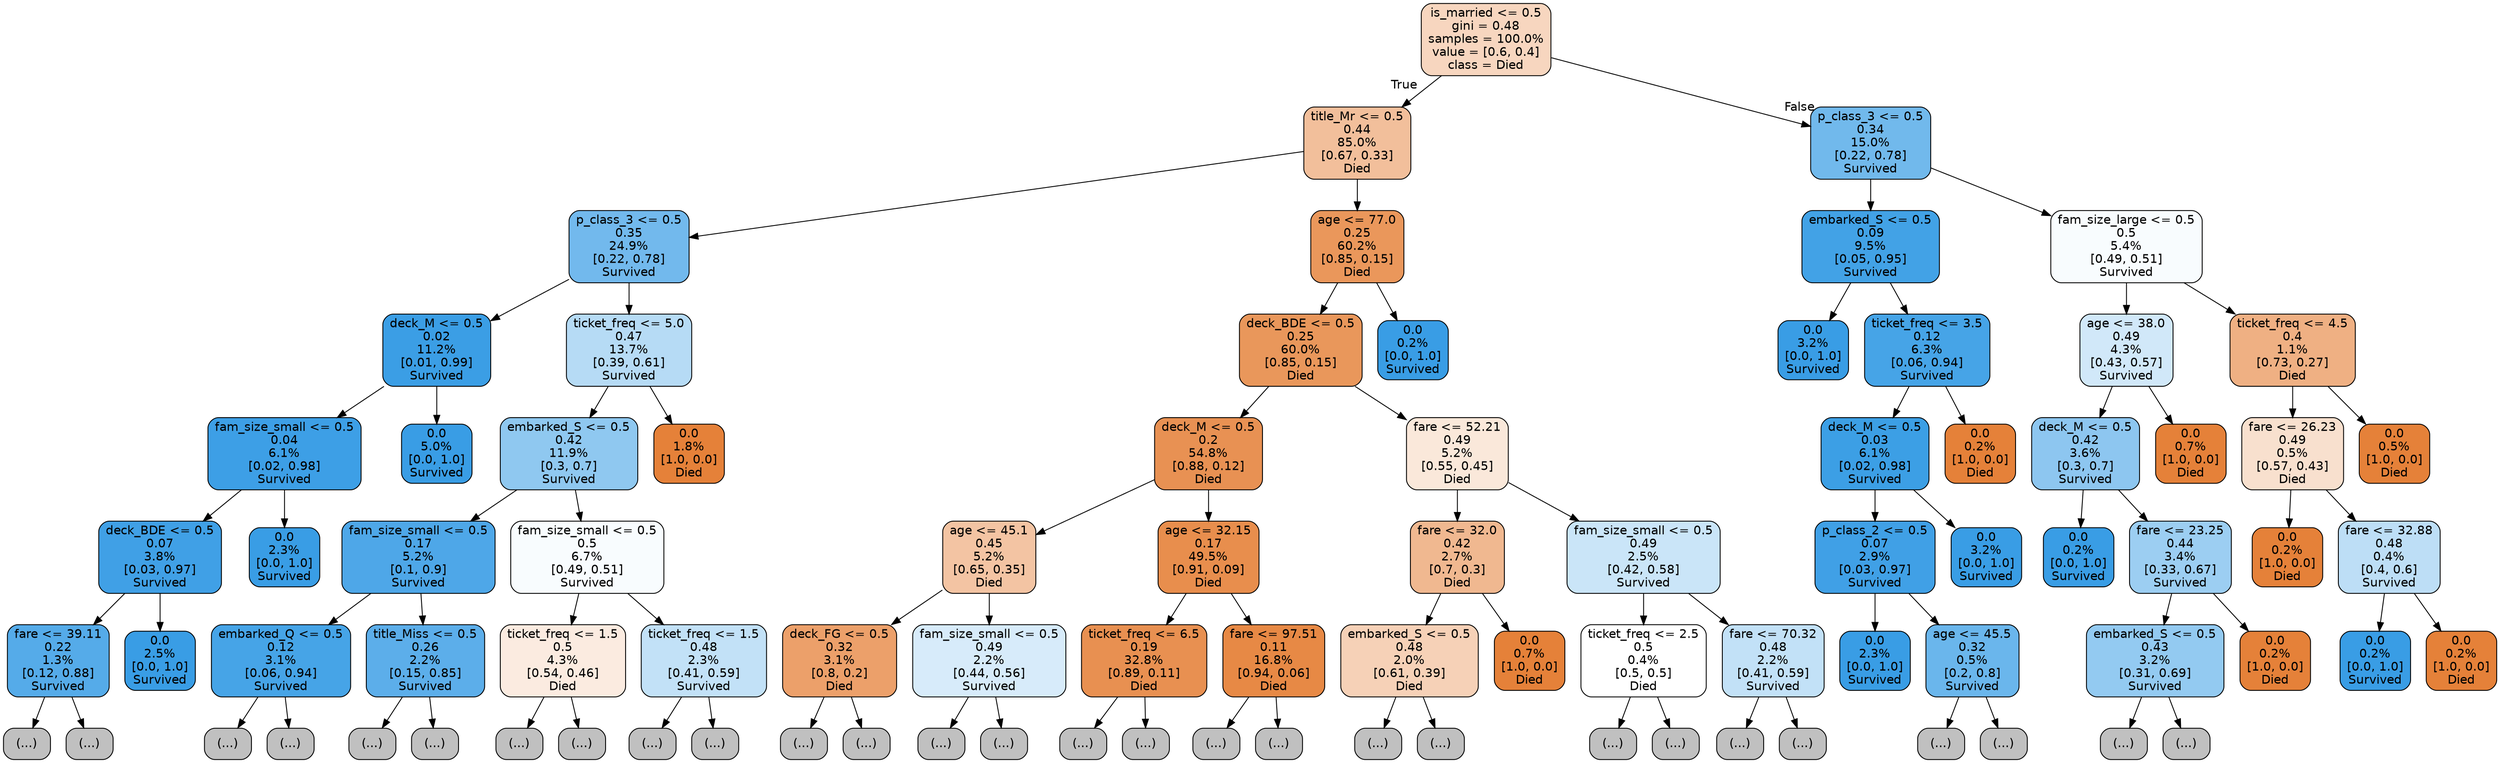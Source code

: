 digraph Tree {
node [shape=box, style="filled, rounded", color="black", fontname=helvetica] ;
edge [fontname=helvetica] ;
0 [label="is_married <= 0.5\ngini = 0.48\nsamples = 100.0%\nvalue = [0.6, 0.4]\nclass = Died", fillcolor="#f7d6bf"] ;
1 [label="title_Mr <= 0.5\n0.44\n85.0%\n[0.67, 0.33]\nDied", fillcolor="#f2bf9b"] ;
0 -> 1 [labeldistance=2.5, labelangle=45, headlabel="True"] ;
2 [label="p_class_3 <= 0.5\n0.35\n24.9%\n[0.22, 0.78]\nSurvived", fillcolor="#72b9ed"] ;
1 -> 2 ;
3 [label="deck_M <= 0.5\n0.02\n11.2%\n[0.01, 0.99]\nSurvived", fillcolor="#3b9ee5"] ;
2 -> 3 ;
4 [label="fam_size_small <= 0.5\n0.04\n6.1%\n[0.02, 0.98]\nSurvived", fillcolor="#3d9fe6"] ;
3 -> 4 ;
5 [label="deck_BDE <= 0.5\n0.07\n3.8%\n[0.03, 0.97]\nSurvived", fillcolor="#40a0e6"] ;
4 -> 5 ;
6 [label="fare <= 39.11\n0.22\n1.3%\n[0.12, 0.88]\nSurvived", fillcolor="#55abe9"] ;
5 -> 6 ;
7 [label="(...)", fillcolor="#C0C0C0"] ;
6 -> 7 ;
10 [label="(...)", fillcolor="#C0C0C0"] ;
6 -> 10 ;
11 [label="0.0\n2.5%\n[0.0, 1.0]\nSurvived", fillcolor="#399de5"] ;
5 -> 11 ;
12 [label="0.0\n2.3%\n[0.0, 1.0]\nSurvived", fillcolor="#399de5"] ;
4 -> 12 ;
13 [label="0.0\n5.0%\n[0.0, 1.0]\nSurvived", fillcolor="#399de5"] ;
3 -> 13 ;
14 [label="ticket_freq <= 5.0\n0.47\n13.7%\n[0.39, 0.61]\nSurvived", fillcolor="#b6dbf5"] ;
2 -> 14 ;
15 [label="embarked_S <= 0.5\n0.42\n11.9%\n[0.3, 0.7]\nSurvived", fillcolor="#8fc8f0"] ;
14 -> 15 ;
16 [label="fam_size_small <= 0.5\n0.17\n5.2%\n[0.1, 0.9]\nSurvived", fillcolor="#4ea7e8"] ;
15 -> 16 ;
17 [label="embarked_Q <= 0.5\n0.12\n3.1%\n[0.06, 0.94]\nSurvived", fillcolor="#46a4e7"] ;
16 -> 17 ;
18 [label="(...)", fillcolor="#C0C0C0"] ;
17 -> 18 ;
19 [label="(...)", fillcolor="#C0C0C0"] ;
17 -> 19 ;
32 [label="title_Miss <= 0.5\n0.26\n2.2%\n[0.15, 0.85]\nSurvived", fillcolor="#5caeea"] ;
16 -> 32 ;
33 [label="(...)", fillcolor="#C0C0C0"] ;
32 -> 33 ;
34 [label="(...)", fillcolor="#C0C0C0"] ;
32 -> 34 ;
45 [label="fam_size_small <= 0.5\n0.5\n6.7%\n[0.49, 0.51]\nSurvived", fillcolor="#f8fcfe"] ;
15 -> 45 ;
46 [label="ticket_freq <= 1.5\n0.5\n4.3%\n[0.54, 0.46]\nDied", fillcolor="#fbebe0"] ;
45 -> 46 ;
47 [label="(...)", fillcolor="#C0C0C0"] ;
46 -> 47 ;
60 [label="(...)", fillcolor="#C0C0C0"] ;
46 -> 60 ;
73 [label="ticket_freq <= 1.5\n0.48\n2.3%\n[0.41, 0.59]\nSurvived", fillcolor="#c2e1f7"] ;
45 -> 73 ;
74 [label="(...)", fillcolor="#C0C0C0"] ;
73 -> 74 ;
77 [label="(...)", fillcolor="#C0C0C0"] ;
73 -> 77 ;
80 [label="0.0\n1.8%\n[1.0, 0.0]\nDied", fillcolor="#e58139"] ;
14 -> 80 ;
81 [label="age <= 77.0\n0.25\n60.2%\n[0.85, 0.15]\nDied", fillcolor="#ea975b"] ;
1 -> 81 ;
82 [label="deck_BDE <= 0.5\n0.25\n60.0%\n[0.85, 0.15]\nDied", fillcolor="#e9975b"] ;
81 -> 82 ;
83 [label="deck_M <= 0.5\n0.2\n54.8%\n[0.88, 0.12]\nDied", fillcolor="#e89153"] ;
82 -> 83 ;
84 [label="age <= 45.1\n0.45\n5.2%\n[0.65, 0.35]\nDied", fillcolor="#f3c4a3"] ;
83 -> 84 ;
85 [label="deck_FG <= 0.5\n0.32\n3.1%\n[0.8, 0.2]\nDied", fillcolor="#eca06a"] ;
84 -> 85 ;
86 [label="(...)", fillcolor="#C0C0C0"] ;
85 -> 86 ;
95 [label="(...)", fillcolor="#C0C0C0"] ;
85 -> 95 ;
106 [label="fam_size_small <= 0.5\n0.49\n2.2%\n[0.44, 0.56]\nSurvived", fillcolor="#d7ebfa"] ;
84 -> 106 ;
107 [label="(...)", fillcolor="#C0C0C0"] ;
106 -> 107 ;
122 [label="(...)", fillcolor="#C0C0C0"] ;
106 -> 122 ;
125 [label="age <= 32.15\n0.17\n49.5%\n[0.91, 0.09]\nDied", fillcolor="#e88e4d"] ;
83 -> 125 ;
126 [label="ticket_freq <= 6.5\n0.19\n32.8%\n[0.89, 0.11]\nDied", fillcolor="#e89051"] ;
125 -> 126 ;
127 [label="(...)", fillcolor="#C0C0C0"] ;
126 -> 127 ;
238 [label="(...)", fillcolor="#C0C0C0"] ;
126 -> 238 ;
239 [label="fare <= 97.51\n0.11\n16.8%\n[0.94, 0.06]\nDied", fillcolor="#e78945"] ;
125 -> 239 ;
240 [label="(...)", fillcolor="#C0C0C0"] ;
239 -> 240 ;
277 [label="(...)", fillcolor="#C0C0C0"] ;
239 -> 277 ;
278 [label="fare <= 52.21\n0.49\n5.2%\n[0.55, 0.45]\nDied", fillcolor="#fae8da"] ;
82 -> 278 ;
279 [label="fare <= 32.0\n0.42\n2.7%\n[0.7, 0.3]\nDied", fillcolor="#f0b890"] ;
278 -> 279 ;
280 [label="embarked_S <= 0.5\n0.48\n2.0%\n[0.61, 0.39]\nDied", fillcolor="#f6d1b7"] ;
279 -> 280 ;
281 [label="(...)", fillcolor="#C0C0C0"] ;
280 -> 281 ;
284 [label="(...)", fillcolor="#C0C0C0"] ;
280 -> 284 ;
291 [label="0.0\n0.7%\n[1.0, 0.0]\nDied", fillcolor="#e58139"] ;
279 -> 291 ;
292 [label="fam_size_small <= 0.5\n0.49\n2.5%\n[0.42, 0.58]\nSurvived", fillcolor="#cae5f8"] ;
278 -> 292 ;
293 [label="ticket_freq <= 2.5\n0.5\n0.4%\n[0.5, 0.5]\nDied", fillcolor="#ffffff"] ;
292 -> 293 ;
294 [label="(...)", fillcolor="#C0C0C0"] ;
293 -> 294 ;
295 [label="(...)", fillcolor="#C0C0C0"] ;
293 -> 295 ;
296 [label="fare <= 70.32\n0.48\n2.2%\n[0.41, 0.59]\nSurvived", fillcolor="#c2e1f7"] ;
292 -> 296 ;
297 [label="(...)", fillcolor="#C0C0C0"] ;
296 -> 297 ;
304 [label="(...)", fillcolor="#C0C0C0"] ;
296 -> 304 ;
309 [label="0.0\n0.2%\n[0.0, 1.0]\nSurvived", fillcolor="#399de5"] ;
81 -> 309 ;
310 [label="p_class_3 <= 0.5\n0.34\n15.0%\n[0.22, 0.78]\nSurvived", fillcolor="#71b9ec"] ;
0 -> 310 [labeldistance=2.5, labelangle=-45, headlabel="False"] ;
311 [label="embarked_S <= 0.5\n0.09\n9.5%\n[0.05, 0.95]\nSurvived", fillcolor="#42a2e6"] ;
310 -> 311 ;
312 [label="0.0\n3.2%\n[0.0, 1.0]\nSurvived", fillcolor="#399de5"] ;
311 -> 312 ;
313 [label="ticket_freq <= 3.5\n0.12\n6.3%\n[0.06, 0.94]\nSurvived", fillcolor="#46a4e7"] ;
311 -> 313 ;
314 [label="deck_M <= 0.5\n0.03\n6.1%\n[0.02, 0.98]\nSurvived", fillcolor="#3c9fe5"] ;
313 -> 314 ;
315 [label="p_class_2 <= 0.5\n0.07\n2.9%\n[0.03, 0.97]\nSurvived", fillcolor="#40a0e6"] ;
314 -> 315 ;
316 [label="0.0\n2.3%\n[0.0, 1.0]\nSurvived", fillcolor="#399de5"] ;
315 -> 316 ;
317 [label="age <= 45.5\n0.32\n0.5%\n[0.2, 0.8]\nSurvived", fillcolor="#6ab6ec"] ;
315 -> 317 ;
318 [label="(...)", fillcolor="#C0C0C0"] ;
317 -> 318 ;
319 [label="(...)", fillcolor="#C0C0C0"] ;
317 -> 319 ;
320 [label="0.0\n3.2%\n[0.0, 1.0]\nSurvived", fillcolor="#399de5"] ;
314 -> 320 ;
321 [label="0.0\n0.2%\n[1.0, 0.0]\nDied", fillcolor="#e58139"] ;
313 -> 321 ;
322 [label="fam_size_large <= 0.5\n0.5\n5.4%\n[0.49, 0.51]\nSurvived", fillcolor="#f8fcfe"] ;
310 -> 322 ;
323 [label="age <= 38.0\n0.49\n4.3%\n[0.43, 0.57]\nSurvived", fillcolor="#d1e8f9"] ;
322 -> 323 ;
324 [label="deck_M <= 0.5\n0.42\n3.6%\n[0.3, 0.7]\nSurvived", fillcolor="#8dc6f0"] ;
323 -> 324 ;
325 [label="0.0\n0.2%\n[0.0, 1.0]\nSurvived", fillcolor="#399de5"] ;
324 -> 325 ;
326 [label="fare <= 23.25\n0.44\n3.4%\n[0.33, 0.67]\nSurvived", fillcolor="#9ccef2"] ;
324 -> 326 ;
327 [label="embarked_S <= 0.5\n0.43\n3.2%\n[0.31, 0.69]\nSurvived", fillcolor="#93caf1"] ;
326 -> 327 ;
328 [label="(...)", fillcolor="#C0C0C0"] ;
327 -> 328 ;
335 [label="(...)", fillcolor="#C0C0C0"] ;
327 -> 335 ;
352 [label="0.0\n0.2%\n[1.0, 0.0]\nDied", fillcolor="#e58139"] ;
326 -> 352 ;
353 [label="0.0\n0.7%\n[1.0, 0.0]\nDied", fillcolor="#e58139"] ;
323 -> 353 ;
354 [label="ticket_freq <= 4.5\n0.4\n1.1%\n[0.73, 0.27]\nDied", fillcolor="#efb083"] ;
322 -> 354 ;
355 [label="fare <= 26.23\n0.49\n0.5%\n[0.57, 0.43]\nDied", fillcolor="#f8e0ce"] ;
354 -> 355 ;
356 [label="0.0\n0.2%\n[1.0, 0.0]\nDied", fillcolor="#e58139"] ;
355 -> 356 ;
357 [label="fare <= 32.88\n0.48\n0.4%\n[0.4, 0.6]\nSurvived", fillcolor="#bddef6"] ;
355 -> 357 ;
358 [label="0.0\n0.2%\n[0.0, 1.0]\nSurvived", fillcolor="#399de5"] ;
357 -> 358 ;
359 [label="0.0\n0.2%\n[1.0, 0.0]\nDied", fillcolor="#e58139"] ;
357 -> 359 ;
360 [label="0.0\n0.5%\n[1.0, 0.0]\nDied", fillcolor="#e58139"] ;
354 -> 360 ;
}